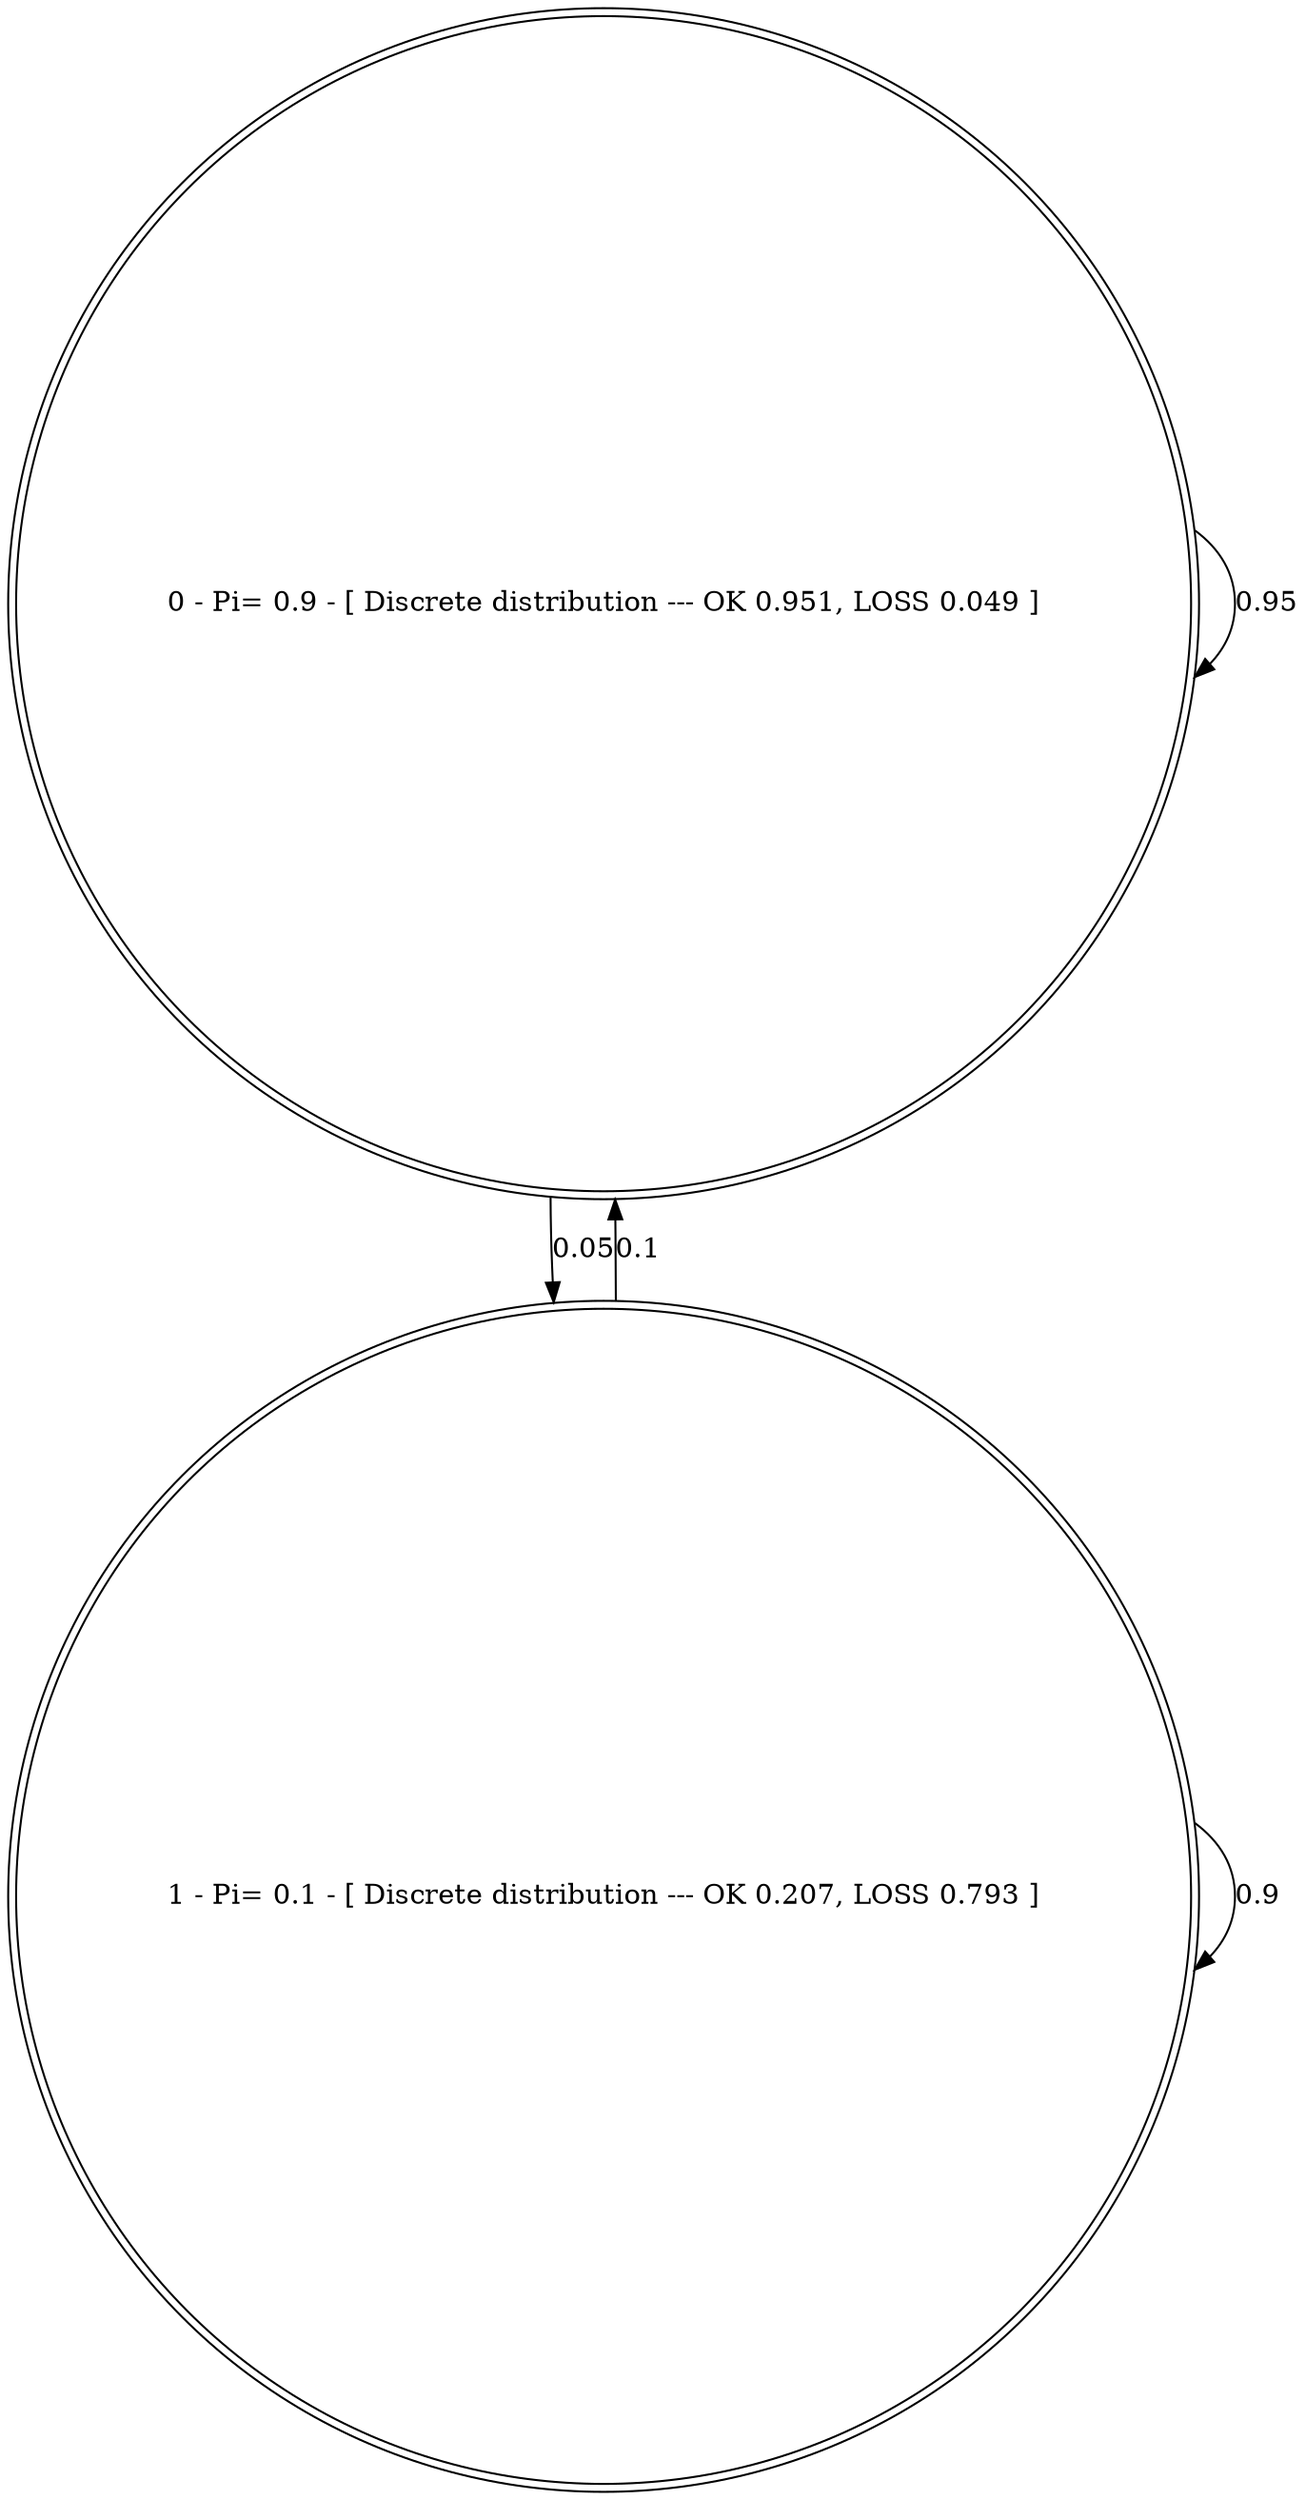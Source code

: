 digraph G {
	0 -> 0 [label=0.95];
	0 -> 1 [label=0.05];
	1 -> 0 [label=0.1];
	1 -> 1 [label=0.9];
	0 [shape=doublecircle, label="0 - Pi= 0.9 - [ Discrete distribution --- OK 0.951, LOSS 0.049 ]"];
	1 [shape=doublecircle, label="1 - Pi= 0.1 - [ Discrete distribution --- OK 0.207, LOSS 0.793 ]"];
}
